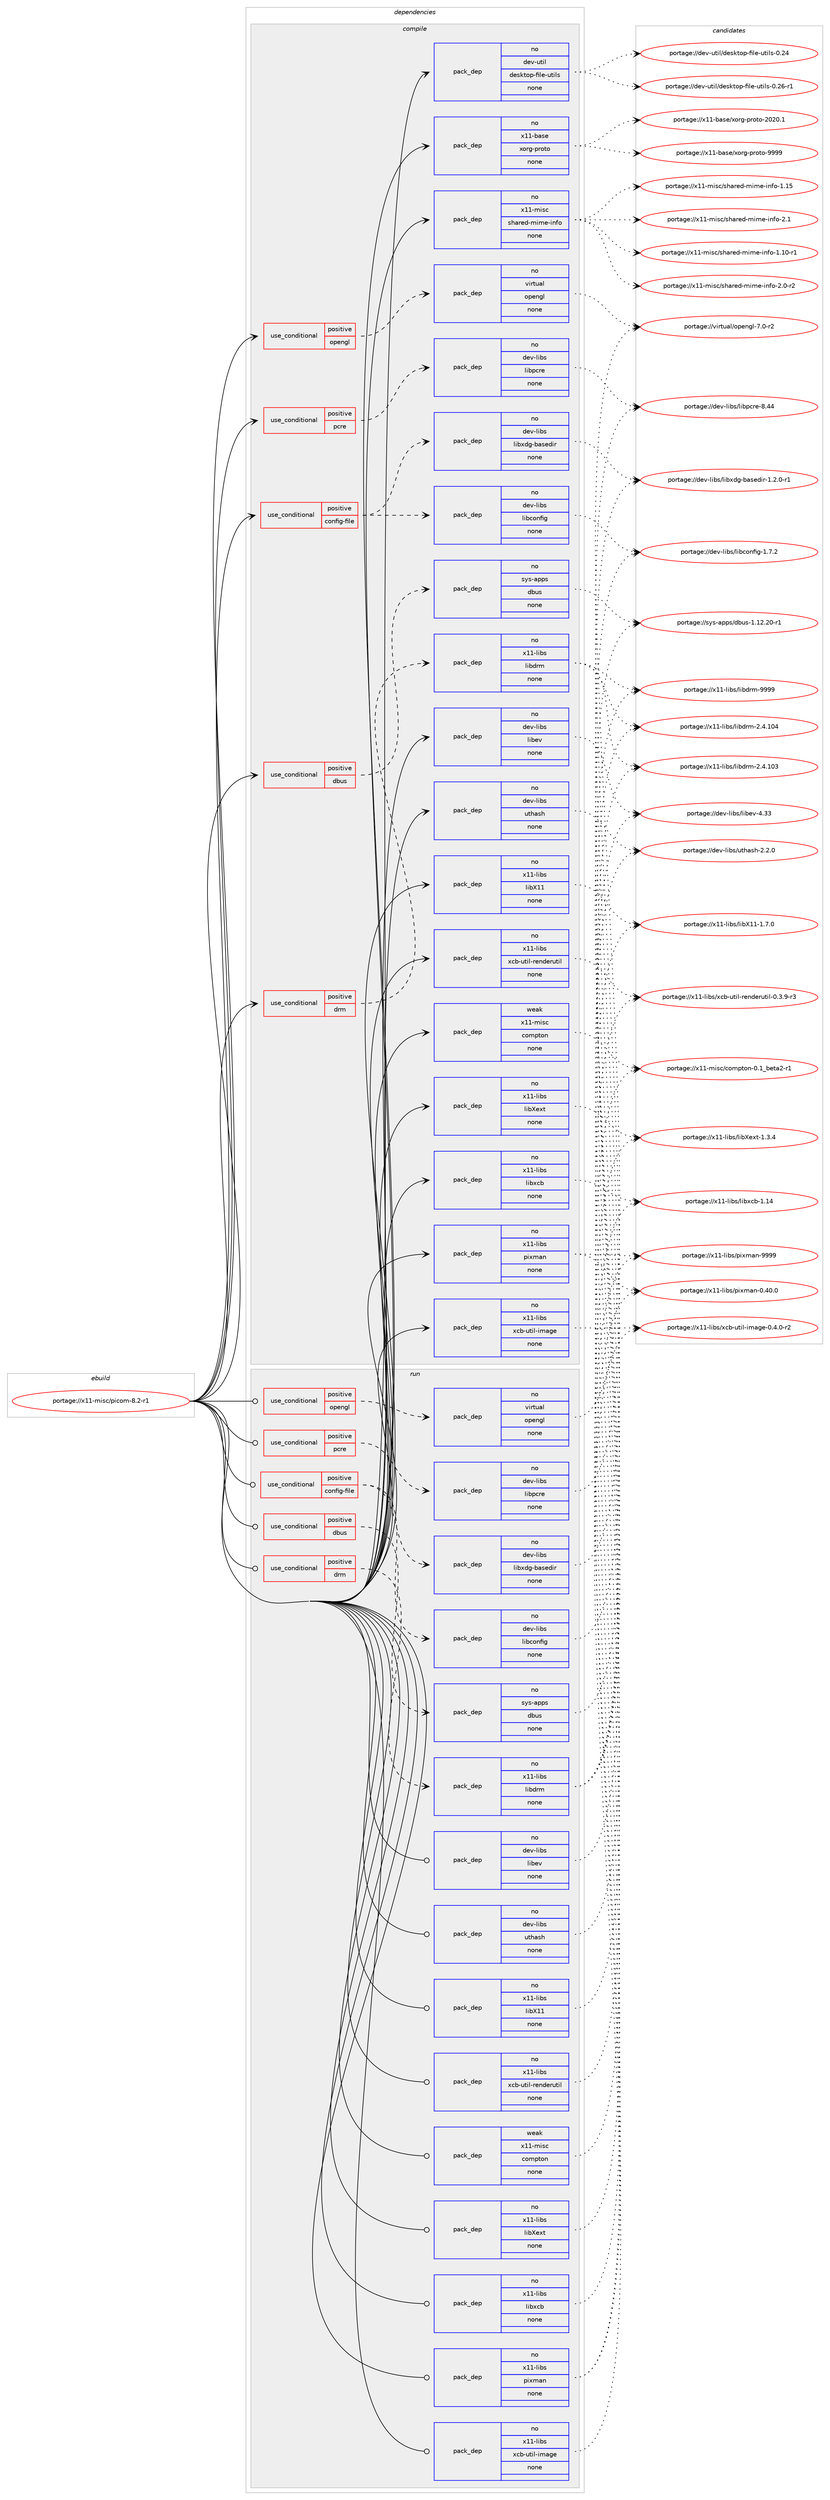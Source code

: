 digraph prolog {

# *************
# Graph options
# *************

newrank=true;
concentrate=true;
compound=true;
graph [rankdir=LR,fontname=Helvetica,fontsize=10,ranksep=1.5];#, ranksep=2.5, nodesep=0.2];
edge  [arrowhead=vee];
node  [fontname=Helvetica,fontsize=10];

# **********
# The ebuild
# **********

subgraph cluster_leftcol {
color=gray;
rank=same;
label=<<i>ebuild</i>>;
id [label="portage://x11-misc/picom-8.2-r1", color=red, width=4, href="../x11-misc/picom-8.2-r1.svg"];
}

# ****************
# The dependencies
# ****************

subgraph cluster_midcol {
color=gray;
label=<<i>dependencies</i>>;
subgraph cluster_compile {
fillcolor="#eeeeee";
style=filled;
label=<<i>compile</i>>;
subgraph cond194 {
dependency1553 [label=<<TABLE BORDER="0" CELLBORDER="1" CELLSPACING="0" CELLPADDING="4"><TR><TD ROWSPAN="3" CELLPADDING="10">use_conditional</TD></TR><TR><TD>positive</TD></TR><TR><TD>config-file</TD></TR></TABLE>>, shape=none, color=red];
subgraph pack1326 {
dependency1554 [label=<<TABLE BORDER="0" CELLBORDER="1" CELLSPACING="0" CELLPADDING="4" WIDTH="220"><TR><TD ROWSPAN="6" CELLPADDING="30">pack_dep</TD></TR><TR><TD WIDTH="110">no</TD></TR><TR><TD>dev-libs</TD></TR><TR><TD>libconfig</TD></TR><TR><TD>none</TD></TR><TR><TD></TD></TR></TABLE>>, shape=none, color=blue];
}
dependency1553:e -> dependency1554:w [weight=20,style="dashed",arrowhead="vee"];
subgraph pack1327 {
dependency1555 [label=<<TABLE BORDER="0" CELLBORDER="1" CELLSPACING="0" CELLPADDING="4" WIDTH="220"><TR><TD ROWSPAN="6" CELLPADDING="30">pack_dep</TD></TR><TR><TD WIDTH="110">no</TD></TR><TR><TD>dev-libs</TD></TR><TR><TD>libxdg-basedir</TD></TR><TR><TD>none</TD></TR><TR><TD></TD></TR></TABLE>>, shape=none, color=blue];
}
dependency1553:e -> dependency1555:w [weight=20,style="dashed",arrowhead="vee"];
}
id:e -> dependency1553:w [weight=20,style="solid",arrowhead="vee"];
subgraph cond195 {
dependency1556 [label=<<TABLE BORDER="0" CELLBORDER="1" CELLSPACING="0" CELLPADDING="4"><TR><TD ROWSPAN="3" CELLPADDING="10">use_conditional</TD></TR><TR><TD>positive</TD></TR><TR><TD>dbus</TD></TR></TABLE>>, shape=none, color=red];
subgraph pack1328 {
dependency1557 [label=<<TABLE BORDER="0" CELLBORDER="1" CELLSPACING="0" CELLPADDING="4" WIDTH="220"><TR><TD ROWSPAN="6" CELLPADDING="30">pack_dep</TD></TR><TR><TD WIDTH="110">no</TD></TR><TR><TD>sys-apps</TD></TR><TR><TD>dbus</TD></TR><TR><TD>none</TD></TR><TR><TD></TD></TR></TABLE>>, shape=none, color=blue];
}
dependency1556:e -> dependency1557:w [weight=20,style="dashed",arrowhead="vee"];
}
id:e -> dependency1556:w [weight=20,style="solid",arrowhead="vee"];
subgraph cond196 {
dependency1558 [label=<<TABLE BORDER="0" CELLBORDER="1" CELLSPACING="0" CELLPADDING="4"><TR><TD ROWSPAN="3" CELLPADDING="10">use_conditional</TD></TR><TR><TD>positive</TD></TR><TR><TD>drm</TD></TR></TABLE>>, shape=none, color=red];
subgraph pack1329 {
dependency1559 [label=<<TABLE BORDER="0" CELLBORDER="1" CELLSPACING="0" CELLPADDING="4" WIDTH="220"><TR><TD ROWSPAN="6" CELLPADDING="30">pack_dep</TD></TR><TR><TD WIDTH="110">no</TD></TR><TR><TD>x11-libs</TD></TR><TR><TD>libdrm</TD></TR><TR><TD>none</TD></TR><TR><TD></TD></TR></TABLE>>, shape=none, color=blue];
}
dependency1558:e -> dependency1559:w [weight=20,style="dashed",arrowhead="vee"];
}
id:e -> dependency1558:w [weight=20,style="solid",arrowhead="vee"];
subgraph cond197 {
dependency1560 [label=<<TABLE BORDER="0" CELLBORDER="1" CELLSPACING="0" CELLPADDING="4"><TR><TD ROWSPAN="3" CELLPADDING="10">use_conditional</TD></TR><TR><TD>positive</TD></TR><TR><TD>opengl</TD></TR></TABLE>>, shape=none, color=red];
subgraph pack1330 {
dependency1561 [label=<<TABLE BORDER="0" CELLBORDER="1" CELLSPACING="0" CELLPADDING="4" WIDTH="220"><TR><TD ROWSPAN="6" CELLPADDING="30">pack_dep</TD></TR><TR><TD WIDTH="110">no</TD></TR><TR><TD>virtual</TD></TR><TR><TD>opengl</TD></TR><TR><TD>none</TD></TR><TR><TD></TD></TR></TABLE>>, shape=none, color=blue];
}
dependency1560:e -> dependency1561:w [weight=20,style="dashed",arrowhead="vee"];
}
id:e -> dependency1560:w [weight=20,style="solid",arrowhead="vee"];
subgraph cond198 {
dependency1562 [label=<<TABLE BORDER="0" CELLBORDER="1" CELLSPACING="0" CELLPADDING="4"><TR><TD ROWSPAN="3" CELLPADDING="10">use_conditional</TD></TR><TR><TD>positive</TD></TR><TR><TD>pcre</TD></TR></TABLE>>, shape=none, color=red];
subgraph pack1331 {
dependency1563 [label=<<TABLE BORDER="0" CELLBORDER="1" CELLSPACING="0" CELLPADDING="4" WIDTH="220"><TR><TD ROWSPAN="6" CELLPADDING="30">pack_dep</TD></TR><TR><TD WIDTH="110">no</TD></TR><TR><TD>dev-libs</TD></TR><TR><TD>libpcre</TD></TR><TR><TD>none</TD></TR><TR><TD></TD></TR></TABLE>>, shape=none, color=blue];
}
dependency1562:e -> dependency1563:w [weight=20,style="dashed",arrowhead="vee"];
}
id:e -> dependency1562:w [weight=20,style="solid",arrowhead="vee"];
subgraph pack1332 {
dependency1564 [label=<<TABLE BORDER="0" CELLBORDER="1" CELLSPACING="0" CELLPADDING="4" WIDTH="220"><TR><TD ROWSPAN="6" CELLPADDING="30">pack_dep</TD></TR><TR><TD WIDTH="110">no</TD></TR><TR><TD>dev-libs</TD></TR><TR><TD>libev</TD></TR><TR><TD>none</TD></TR><TR><TD></TD></TR></TABLE>>, shape=none, color=blue];
}
id:e -> dependency1564:w [weight=20,style="solid",arrowhead="vee"];
subgraph pack1333 {
dependency1565 [label=<<TABLE BORDER="0" CELLBORDER="1" CELLSPACING="0" CELLPADDING="4" WIDTH="220"><TR><TD ROWSPAN="6" CELLPADDING="30">pack_dep</TD></TR><TR><TD WIDTH="110">no</TD></TR><TR><TD>dev-libs</TD></TR><TR><TD>uthash</TD></TR><TR><TD>none</TD></TR><TR><TD></TD></TR></TABLE>>, shape=none, color=blue];
}
id:e -> dependency1565:w [weight=20,style="solid",arrowhead="vee"];
subgraph pack1334 {
dependency1566 [label=<<TABLE BORDER="0" CELLBORDER="1" CELLSPACING="0" CELLPADDING="4" WIDTH="220"><TR><TD ROWSPAN="6" CELLPADDING="30">pack_dep</TD></TR><TR><TD WIDTH="110">no</TD></TR><TR><TD>dev-util</TD></TR><TR><TD>desktop-file-utils</TD></TR><TR><TD>none</TD></TR><TR><TD></TD></TR></TABLE>>, shape=none, color=blue];
}
id:e -> dependency1566:w [weight=20,style="solid",arrowhead="vee"];
subgraph pack1335 {
dependency1567 [label=<<TABLE BORDER="0" CELLBORDER="1" CELLSPACING="0" CELLPADDING="4" WIDTH="220"><TR><TD ROWSPAN="6" CELLPADDING="30">pack_dep</TD></TR><TR><TD WIDTH="110">no</TD></TR><TR><TD>x11-base</TD></TR><TR><TD>xorg-proto</TD></TR><TR><TD>none</TD></TR><TR><TD></TD></TR></TABLE>>, shape=none, color=blue];
}
id:e -> dependency1567:w [weight=20,style="solid",arrowhead="vee"];
subgraph pack1336 {
dependency1568 [label=<<TABLE BORDER="0" CELLBORDER="1" CELLSPACING="0" CELLPADDING="4" WIDTH="220"><TR><TD ROWSPAN="6" CELLPADDING="30">pack_dep</TD></TR><TR><TD WIDTH="110">no</TD></TR><TR><TD>x11-libs</TD></TR><TR><TD>libX11</TD></TR><TR><TD>none</TD></TR><TR><TD></TD></TR></TABLE>>, shape=none, color=blue];
}
id:e -> dependency1568:w [weight=20,style="solid",arrowhead="vee"];
subgraph pack1337 {
dependency1569 [label=<<TABLE BORDER="0" CELLBORDER="1" CELLSPACING="0" CELLPADDING="4" WIDTH="220"><TR><TD ROWSPAN="6" CELLPADDING="30">pack_dep</TD></TR><TR><TD WIDTH="110">no</TD></TR><TR><TD>x11-libs</TD></TR><TR><TD>libXext</TD></TR><TR><TD>none</TD></TR><TR><TD></TD></TR></TABLE>>, shape=none, color=blue];
}
id:e -> dependency1569:w [weight=20,style="solid",arrowhead="vee"];
subgraph pack1338 {
dependency1570 [label=<<TABLE BORDER="0" CELLBORDER="1" CELLSPACING="0" CELLPADDING="4" WIDTH="220"><TR><TD ROWSPAN="6" CELLPADDING="30">pack_dep</TD></TR><TR><TD WIDTH="110">no</TD></TR><TR><TD>x11-libs</TD></TR><TR><TD>libxcb</TD></TR><TR><TD>none</TD></TR><TR><TD></TD></TR></TABLE>>, shape=none, color=blue];
}
id:e -> dependency1570:w [weight=20,style="solid",arrowhead="vee"];
subgraph pack1339 {
dependency1571 [label=<<TABLE BORDER="0" CELLBORDER="1" CELLSPACING="0" CELLPADDING="4" WIDTH="220"><TR><TD ROWSPAN="6" CELLPADDING="30">pack_dep</TD></TR><TR><TD WIDTH="110">no</TD></TR><TR><TD>x11-libs</TD></TR><TR><TD>pixman</TD></TR><TR><TD>none</TD></TR><TR><TD></TD></TR></TABLE>>, shape=none, color=blue];
}
id:e -> dependency1571:w [weight=20,style="solid",arrowhead="vee"];
subgraph pack1340 {
dependency1572 [label=<<TABLE BORDER="0" CELLBORDER="1" CELLSPACING="0" CELLPADDING="4" WIDTH="220"><TR><TD ROWSPAN="6" CELLPADDING="30">pack_dep</TD></TR><TR><TD WIDTH="110">no</TD></TR><TR><TD>x11-libs</TD></TR><TR><TD>xcb-util-image</TD></TR><TR><TD>none</TD></TR><TR><TD></TD></TR></TABLE>>, shape=none, color=blue];
}
id:e -> dependency1572:w [weight=20,style="solid",arrowhead="vee"];
subgraph pack1341 {
dependency1573 [label=<<TABLE BORDER="0" CELLBORDER="1" CELLSPACING="0" CELLPADDING="4" WIDTH="220"><TR><TD ROWSPAN="6" CELLPADDING="30">pack_dep</TD></TR><TR><TD WIDTH="110">no</TD></TR><TR><TD>x11-libs</TD></TR><TR><TD>xcb-util-renderutil</TD></TR><TR><TD>none</TD></TR><TR><TD></TD></TR></TABLE>>, shape=none, color=blue];
}
id:e -> dependency1573:w [weight=20,style="solid",arrowhead="vee"];
subgraph pack1342 {
dependency1574 [label=<<TABLE BORDER="0" CELLBORDER="1" CELLSPACING="0" CELLPADDING="4" WIDTH="220"><TR><TD ROWSPAN="6" CELLPADDING="30">pack_dep</TD></TR><TR><TD WIDTH="110">no</TD></TR><TR><TD>x11-misc</TD></TR><TR><TD>shared-mime-info</TD></TR><TR><TD>none</TD></TR><TR><TD></TD></TR></TABLE>>, shape=none, color=blue];
}
id:e -> dependency1574:w [weight=20,style="solid",arrowhead="vee"];
subgraph pack1343 {
dependency1575 [label=<<TABLE BORDER="0" CELLBORDER="1" CELLSPACING="0" CELLPADDING="4" WIDTH="220"><TR><TD ROWSPAN="6" CELLPADDING="30">pack_dep</TD></TR><TR><TD WIDTH="110">weak</TD></TR><TR><TD>x11-misc</TD></TR><TR><TD>compton</TD></TR><TR><TD>none</TD></TR><TR><TD></TD></TR></TABLE>>, shape=none, color=blue];
}
id:e -> dependency1575:w [weight=20,style="solid",arrowhead="vee"];
}
subgraph cluster_compileandrun {
fillcolor="#eeeeee";
style=filled;
label=<<i>compile and run</i>>;
}
subgraph cluster_run {
fillcolor="#eeeeee";
style=filled;
label=<<i>run</i>>;
subgraph cond199 {
dependency1576 [label=<<TABLE BORDER="0" CELLBORDER="1" CELLSPACING="0" CELLPADDING="4"><TR><TD ROWSPAN="3" CELLPADDING="10">use_conditional</TD></TR><TR><TD>positive</TD></TR><TR><TD>config-file</TD></TR></TABLE>>, shape=none, color=red];
subgraph pack1344 {
dependency1577 [label=<<TABLE BORDER="0" CELLBORDER="1" CELLSPACING="0" CELLPADDING="4" WIDTH="220"><TR><TD ROWSPAN="6" CELLPADDING="30">pack_dep</TD></TR><TR><TD WIDTH="110">no</TD></TR><TR><TD>dev-libs</TD></TR><TR><TD>libconfig</TD></TR><TR><TD>none</TD></TR><TR><TD></TD></TR></TABLE>>, shape=none, color=blue];
}
dependency1576:e -> dependency1577:w [weight=20,style="dashed",arrowhead="vee"];
subgraph pack1345 {
dependency1578 [label=<<TABLE BORDER="0" CELLBORDER="1" CELLSPACING="0" CELLPADDING="4" WIDTH="220"><TR><TD ROWSPAN="6" CELLPADDING="30">pack_dep</TD></TR><TR><TD WIDTH="110">no</TD></TR><TR><TD>dev-libs</TD></TR><TR><TD>libxdg-basedir</TD></TR><TR><TD>none</TD></TR><TR><TD></TD></TR></TABLE>>, shape=none, color=blue];
}
dependency1576:e -> dependency1578:w [weight=20,style="dashed",arrowhead="vee"];
}
id:e -> dependency1576:w [weight=20,style="solid",arrowhead="odot"];
subgraph cond200 {
dependency1579 [label=<<TABLE BORDER="0" CELLBORDER="1" CELLSPACING="0" CELLPADDING="4"><TR><TD ROWSPAN="3" CELLPADDING="10">use_conditional</TD></TR><TR><TD>positive</TD></TR><TR><TD>dbus</TD></TR></TABLE>>, shape=none, color=red];
subgraph pack1346 {
dependency1580 [label=<<TABLE BORDER="0" CELLBORDER="1" CELLSPACING="0" CELLPADDING="4" WIDTH="220"><TR><TD ROWSPAN="6" CELLPADDING="30">pack_dep</TD></TR><TR><TD WIDTH="110">no</TD></TR><TR><TD>sys-apps</TD></TR><TR><TD>dbus</TD></TR><TR><TD>none</TD></TR><TR><TD></TD></TR></TABLE>>, shape=none, color=blue];
}
dependency1579:e -> dependency1580:w [weight=20,style="dashed",arrowhead="vee"];
}
id:e -> dependency1579:w [weight=20,style="solid",arrowhead="odot"];
subgraph cond201 {
dependency1581 [label=<<TABLE BORDER="0" CELLBORDER="1" CELLSPACING="0" CELLPADDING="4"><TR><TD ROWSPAN="3" CELLPADDING="10">use_conditional</TD></TR><TR><TD>positive</TD></TR><TR><TD>drm</TD></TR></TABLE>>, shape=none, color=red];
subgraph pack1347 {
dependency1582 [label=<<TABLE BORDER="0" CELLBORDER="1" CELLSPACING="0" CELLPADDING="4" WIDTH="220"><TR><TD ROWSPAN="6" CELLPADDING="30">pack_dep</TD></TR><TR><TD WIDTH="110">no</TD></TR><TR><TD>x11-libs</TD></TR><TR><TD>libdrm</TD></TR><TR><TD>none</TD></TR><TR><TD></TD></TR></TABLE>>, shape=none, color=blue];
}
dependency1581:e -> dependency1582:w [weight=20,style="dashed",arrowhead="vee"];
}
id:e -> dependency1581:w [weight=20,style="solid",arrowhead="odot"];
subgraph cond202 {
dependency1583 [label=<<TABLE BORDER="0" CELLBORDER="1" CELLSPACING="0" CELLPADDING="4"><TR><TD ROWSPAN="3" CELLPADDING="10">use_conditional</TD></TR><TR><TD>positive</TD></TR><TR><TD>opengl</TD></TR></TABLE>>, shape=none, color=red];
subgraph pack1348 {
dependency1584 [label=<<TABLE BORDER="0" CELLBORDER="1" CELLSPACING="0" CELLPADDING="4" WIDTH="220"><TR><TD ROWSPAN="6" CELLPADDING="30">pack_dep</TD></TR><TR><TD WIDTH="110">no</TD></TR><TR><TD>virtual</TD></TR><TR><TD>opengl</TD></TR><TR><TD>none</TD></TR><TR><TD></TD></TR></TABLE>>, shape=none, color=blue];
}
dependency1583:e -> dependency1584:w [weight=20,style="dashed",arrowhead="vee"];
}
id:e -> dependency1583:w [weight=20,style="solid",arrowhead="odot"];
subgraph cond203 {
dependency1585 [label=<<TABLE BORDER="0" CELLBORDER="1" CELLSPACING="0" CELLPADDING="4"><TR><TD ROWSPAN="3" CELLPADDING="10">use_conditional</TD></TR><TR><TD>positive</TD></TR><TR><TD>pcre</TD></TR></TABLE>>, shape=none, color=red];
subgraph pack1349 {
dependency1586 [label=<<TABLE BORDER="0" CELLBORDER="1" CELLSPACING="0" CELLPADDING="4" WIDTH="220"><TR><TD ROWSPAN="6" CELLPADDING="30">pack_dep</TD></TR><TR><TD WIDTH="110">no</TD></TR><TR><TD>dev-libs</TD></TR><TR><TD>libpcre</TD></TR><TR><TD>none</TD></TR><TR><TD></TD></TR></TABLE>>, shape=none, color=blue];
}
dependency1585:e -> dependency1586:w [weight=20,style="dashed",arrowhead="vee"];
}
id:e -> dependency1585:w [weight=20,style="solid",arrowhead="odot"];
subgraph pack1350 {
dependency1587 [label=<<TABLE BORDER="0" CELLBORDER="1" CELLSPACING="0" CELLPADDING="4" WIDTH="220"><TR><TD ROWSPAN="6" CELLPADDING="30">pack_dep</TD></TR><TR><TD WIDTH="110">no</TD></TR><TR><TD>dev-libs</TD></TR><TR><TD>libev</TD></TR><TR><TD>none</TD></TR><TR><TD></TD></TR></TABLE>>, shape=none, color=blue];
}
id:e -> dependency1587:w [weight=20,style="solid",arrowhead="odot"];
subgraph pack1351 {
dependency1588 [label=<<TABLE BORDER="0" CELLBORDER="1" CELLSPACING="0" CELLPADDING="4" WIDTH="220"><TR><TD ROWSPAN="6" CELLPADDING="30">pack_dep</TD></TR><TR><TD WIDTH="110">no</TD></TR><TR><TD>dev-libs</TD></TR><TR><TD>uthash</TD></TR><TR><TD>none</TD></TR><TR><TD></TD></TR></TABLE>>, shape=none, color=blue];
}
id:e -> dependency1588:w [weight=20,style="solid",arrowhead="odot"];
subgraph pack1352 {
dependency1589 [label=<<TABLE BORDER="0" CELLBORDER="1" CELLSPACING="0" CELLPADDING="4" WIDTH="220"><TR><TD ROWSPAN="6" CELLPADDING="30">pack_dep</TD></TR><TR><TD WIDTH="110">no</TD></TR><TR><TD>x11-libs</TD></TR><TR><TD>libX11</TD></TR><TR><TD>none</TD></TR><TR><TD></TD></TR></TABLE>>, shape=none, color=blue];
}
id:e -> dependency1589:w [weight=20,style="solid",arrowhead="odot"];
subgraph pack1353 {
dependency1590 [label=<<TABLE BORDER="0" CELLBORDER="1" CELLSPACING="0" CELLPADDING="4" WIDTH="220"><TR><TD ROWSPAN="6" CELLPADDING="30">pack_dep</TD></TR><TR><TD WIDTH="110">no</TD></TR><TR><TD>x11-libs</TD></TR><TR><TD>libXext</TD></TR><TR><TD>none</TD></TR><TR><TD></TD></TR></TABLE>>, shape=none, color=blue];
}
id:e -> dependency1590:w [weight=20,style="solid",arrowhead="odot"];
subgraph pack1354 {
dependency1591 [label=<<TABLE BORDER="0" CELLBORDER="1" CELLSPACING="0" CELLPADDING="4" WIDTH="220"><TR><TD ROWSPAN="6" CELLPADDING="30">pack_dep</TD></TR><TR><TD WIDTH="110">no</TD></TR><TR><TD>x11-libs</TD></TR><TR><TD>libxcb</TD></TR><TR><TD>none</TD></TR><TR><TD></TD></TR></TABLE>>, shape=none, color=blue];
}
id:e -> dependency1591:w [weight=20,style="solid",arrowhead="odot"];
subgraph pack1355 {
dependency1592 [label=<<TABLE BORDER="0" CELLBORDER="1" CELLSPACING="0" CELLPADDING="4" WIDTH="220"><TR><TD ROWSPAN="6" CELLPADDING="30">pack_dep</TD></TR><TR><TD WIDTH="110">no</TD></TR><TR><TD>x11-libs</TD></TR><TR><TD>pixman</TD></TR><TR><TD>none</TD></TR><TR><TD></TD></TR></TABLE>>, shape=none, color=blue];
}
id:e -> dependency1592:w [weight=20,style="solid",arrowhead="odot"];
subgraph pack1356 {
dependency1593 [label=<<TABLE BORDER="0" CELLBORDER="1" CELLSPACING="0" CELLPADDING="4" WIDTH="220"><TR><TD ROWSPAN="6" CELLPADDING="30">pack_dep</TD></TR><TR><TD WIDTH="110">no</TD></TR><TR><TD>x11-libs</TD></TR><TR><TD>xcb-util-image</TD></TR><TR><TD>none</TD></TR><TR><TD></TD></TR></TABLE>>, shape=none, color=blue];
}
id:e -> dependency1593:w [weight=20,style="solid",arrowhead="odot"];
subgraph pack1357 {
dependency1594 [label=<<TABLE BORDER="0" CELLBORDER="1" CELLSPACING="0" CELLPADDING="4" WIDTH="220"><TR><TD ROWSPAN="6" CELLPADDING="30">pack_dep</TD></TR><TR><TD WIDTH="110">no</TD></TR><TR><TD>x11-libs</TD></TR><TR><TD>xcb-util-renderutil</TD></TR><TR><TD>none</TD></TR><TR><TD></TD></TR></TABLE>>, shape=none, color=blue];
}
id:e -> dependency1594:w [weight=20,style="solid",arrowhead="odot"];
subgraph pack1358 {
dependency1595 [label=<<TABLE BORDER="0" CELLBORDER="1" CELLSPACING="0" CELLPADDING="4" WIDTH="220"><TR><TD ROWSPAN="6" CELLPADDING="30">pack_dep</TD></TR><TR><TD WIDTH="110">weak</TD></TR><TR><TD>x11-misc</TD></TR><TR><TD>compton</TD></TR><TR><TD>none</TD></TR><TR><TD></TD></TR></TABLE>>, shape=none, color=blue];
}
id:e -> dependency1595:w [weight=20,style="solid",arrowhead="odot"];
}
}

# **************
# The candidates
# **************

subgraph cluster_choices {
rank=same;
color=gray;
label=<<i>candidates</i>>;

subgraph choice1326 {
color=black;
nodesep=1;
choice1001011184510810598115471081059899111110102105103454946554650 [label="portage://dev-libs/libconfig-1.7.2", color=red, width=4,href="../dev-libs/libconfig-1.7.2.svg"];
dependency1554:e -> choice1001011184510810598115471081059899111110102105103454946554650:w [style=dotted,weight="100"];
}
subgraph choice1327 {
color=black;
nodesep=1;
choice100101118451081059811547108105981201001034598971151011001051144549465046484511449 [label="portage://dev-libs/libxdg-basedir-1.2.0-r1", color=red, width=4,href="../dev-libs/libxdg-basedir-1.2.0-r1.svg"];
dependency1555:e -> choice100101118451081059811547108105981201001034598971151011001051144549465046484511449:w [style=dotted,weight="100"];
}
subgraph choice1328 {
color=black;
nodesep=1;
choice1151211154597112112115471009811711545494649504650484511449 [label="portage://sys-apps/dbus-1.12.20-r1", color=red, width=4,href="../sys-apps/dbus-1.12.20-r1.svg"];
dependency1557:e -> choice1151211154597112112115471009811711545494649504650484511449:w [style=dotted,weight="100"];
}
subgraph choice1329 {
color=black;
nodesep=1;
choice1204949451081059811547108105981001141094557575757 [label="portage://x11-libs/libdrm-9999", color=red, width=4,href="../x11-libs/libdrm-9999.svg"];
choice1204949451081059811547108105981001141094550465246494852 [label="portage://x11-libs/libdrm-2.4.104", color=red, width=4,href="../x11-libs/libdrm-2.4.104.svg"];
choice1204949451081059811547108105981001141094550465246494851 [label="portage://x11-libs/libdrm-2.4.103", color=red, width=4,href="../x11-libs/libdrm-2.4.103.svg"];
dependency1559:e -> choice1204949451081059811547108105981001141094557575757:w [style=dotted,weight="100"];
dependency1559:e -> choice1204949451081059811547108105981001141094550465246494852:w [style=dotted,weight="100"];
dependency1559:e -> choice1204949451081059811547108105981001141094550465246494851:w [style=dotted,weight="100"];
}
subgraph choice1330 {
color=black;
nodesep=1;
choice1181051141161179710847111112101110103108455546484511450 [label="portage://virtual/opengl-7.0-r2", color=red, width=4,href="../virtual/opengl-7.0-r2.svg"];
dependency1561:e -> choice1181051141161179710847111112101110103108455546484511450:w [style=dotted,weight="100"];
}
subgraph choice1331 {
color=black;
nodesep=1;
choice10010111845108105981154710810598112991141014556465252 [label="portage://dev-libs/libpcre-8.44", color=red, width=4,href="../dev-libs/libpcre-8.44.svg"];
dependency1563:e -> choice10010111845108105981154710810598112991141014556465252:w [style=dotted,weight="100"];
}
subgraph choice1332 {
color=black;
nodesep=1;
choice100101118451081059811547108105981011184552465151 [label="portage://dev-libs/libev-4.33", color=red, width=4,href="../dev-libs/libev-4.33.svg"];
dependency1564:e -> choice100101118451081059811547108105981011184552465151:w [style=dotted,weight="100"];
}
subgraph choice1333 {
color=black;
nodesep=1;
choice10010111845108105981154711711610497115104455046504648 [label="portage://dev-libs/uthash-2.2.0", color=red, width=4,href="../dev-libs/uthash-2.2.0.svg"];
dependency1565:e -> choice10010111845108105981154711711610497115104455046504648:w [style=dotted,weight="100"];
}
subgraph choice1334 {
color=black;
nodesep=1;
choice1001011184511711610510847100101115107116111112451021051081014511711610510811545484650544511449 [label="portage://dev-util/desktop-file-utils-0.26-r1", color=red, width=4,href="../dev-util/desktop-file-utils-0.26-r1.svg"];
choice100101118451171161051084710010111510711611111245102105108101451171161051081154548465052 [label="portage://dev-util/desktop-file-utils-0.24", color=red, width=4,href="../dev-util/desktop-file-utils-0.24.svg"];
dependency1566:e -> choice1001011184511711610510847100101115107116111112451021051081014511711610510811545484650544511449:w [style=dotted,weight="100"];
dependency1566:e -> choice100101118451171161051084710010111510711611111245102105108101451171161051081154548465052:w [style=dotted,weight="100"];
}
subgraph choice1335 {
color=black;
nodesep=1;
choice120494945989711510147120111114103451121141111161114557575757 [label="portage://x11-base/xorg-proto-9999", color=red, width=4,href="../x11-base/xorg-proto-9999.svg"];
choice1204949459897115101471201111141034511211411111611145504850484649 [label="portage://x11-base/xorg-proto-2020.1", color=red, width=4,href="../x11-base/xorg-proto-2020.1.svg"];
dependency1567:e -> choice120494945989711510147120111114103451121141111161114557575757:w [style=dotted,weight="100"];
dependency1567:e -> choice1204949459897115101471201111141034511211411111611145504850484649:w [style=dotted,weight="100"];
}
subgraph choice1336 {
color=black;
nodesep=1;
choice120494945108105981154710810598884949454946554648 [label="portage://x11-libs/libX11-1.7.0", color=red, width=4,href="../x11-libs/libX11-1.7.0.svg"];
dependency1568:e -> choice120494945108105981154710810598884949454946554648:w [style=dotted,weight="100"];
}
subgraph choice1337 {
color=black;
nodesep=1;
choice12049494510810598115471081059888101120116454946514652 [label="portage://x11-libs/libXext-1.3.4", color=red, width=4,href="../x11-libs/libXext-1.3.4.svg"];
dependency1569:e -> choice12049494510810598115471081059888101120116454946514652:w [style=dotted,weight="100"];
}
subgraph choice1338 {
color=black;
nodesep=1;
choice12049494510810598115471081059812099984549464952 [label="portage://x11-libs/libxcb-1.14", color=red, width=4,href="../x11-libs/libxcb-1.14.svg"];
dependency1570:e -> choice12049494510810598115471081059812099984549464952:w [style=dotted,weight="100"];
}
subgraph choice1339 {
color=black;
nodesep=1;
choice1204949451081059811547112105120109971104557575757 [label="portage://x11-libs/pixman-9999", color=red, width=4,href="../x11-libs/pixman-9999.svg"];
choice12049494510810598115471121051201099711045484652484648 [label="portage://x11-libs/pixman-0.40.0", color=red, width=4,href="../x11-libs/pixman-0.40.0.svg"];
dependency1571:e -> choice1204949451081059811547112105120109971104557575757:w [style=dotted,weight="100"];
dependency1571:e -> choice12049494510810598115471121051201099711045484652484648:w [style=dotted,weight="100"];
}
subgraph choice1340 {
color=black;
nodesep=1;
choice120494945108105981154712099984511711610510845105109971031014548465246484511450 [label="portage://x11-libs/xcb-util-image-0.4.0-r2", color=red, width=4,href="../x11-libs/xcb-util-image-0.4.0-r2.svg"];
dependency1572:e -> choice120494945108105981154712099984511711610510845105109971031014548465246484511450:w [style=dotted,weight="100"];
}
subgraph choice1341 {
color=black;
nodesep=1;
choice1204949451081059811547120999845117116105108451141011101001011141171161051084548465146574511451 [label="portage://x11-libs/xcb-util-renderutil-0.3.9-r3", color=red, width=4,href="../x11-libs/xcb-util-renderutil-0.3.9-r3.svg"];
dependency1573:e -> choice1204949451081059811547120999845117116105108451141011101001011141171161051084548465146574511451:w [style=dotted,weight="100"];
}
subgraph choice1342 {
color=black;
nodesep=1;
choice120494945109105115994711510497114101100451091051091014510511010211145504649 [label="portage://x11-misc/shared-mime-info-2.1", color=red, width=4,href="../x11-misc/shared-mime-info-2.1.svg"];
choice1204949451091051159947115104971141011004510910510910145105110102111455046484511450 [label="portage://x11-misc/shared-mime-info-2.0-r2", color=red, width=4,href="../x11-misc/shared-mime-info-2.0-r2.svg"];
choice12049494510910511599471151049711410110045109105109101451051101021114549464953 [label="portage://x11-misc/shared-mime-info-1.15", color=red, width=4,href="../x11-misc/shared-mime-info-1.15.svg"];
choice120494945109105115994711510497114101100451091051091014510511010211145494649484511449 [label="portage://x11-misc/shared-mime-info-1.10-r1", color=red, width=4,href="../x11-misc/shared-mime-info-1.10-r1.svg"];
dependency1574:e -> choice120494945109105115994711510497114101100451091051091014510511010211145504649:w [style=dotted,weight="100"];
dependency1574:e -> choice1204949451091051159947115104971141011004510910510910145105110102111455046484511450:w [style=dotted,weight="100"];
dependency1574:e -> choice12049494510910511599471151049711410110045109105109101451051101021114549464953:w [style=dotted,weight="100"];
dependency1574:e -> choice120494945109105115994711510497114101100451091051091014510511010211145494649484511449:w [style=dotted,weight="100"];
}
subgraph choice1343 {
color=black;
nodesep=1;
choice12049494510910511599479911110911211611111045484649959810111697504511449 [label="portage://x11-misc/compton-0.1_beta2-r1", color=red, width=4,href="../x11-misc/compton-0.1_beta2-r1.svg"];
dependency1575:e -> choice12049494510910511599479911110911211611111045484649959810111697504511449:w [style=dotted,weight="100"];
}
subgraph choice1344 {
color=black;
nodesep=1;
choice1001011184510810598115471081059899111110102105103454946554650 [label="portage://dev-libs/libconfig-1.7.2", color=red, width=4,href="../dev-libs/libconfig-1.7.2.svg"];
dependency1577:e -> choice1001011184510810598115471081059899111110102105103454946554650:w [style=dotted,weight="100"];
}
subgraph choice1345 {
color=black;
nodesep=1;
choice100101118451081059811547108105981201001034598971151011001051144549465046484511449 [label="portage://dev-libs/libxdg-basedir-1.2.0-r1", color=red, width=4,href="../dev-libs/libxdg-basedir-1.2.0-r1.svg"];
dependency1578:e -> choice100101118451081059811547108105981201001034598971151011001051144549465046484511449:w [style=dotted,weight="100"];
}
subgraph choice1346 {
color=black;
nodesep=1;
choice1151211154597112112115471009811711545494649504650484511449 [label="portage://sys-apps/dbus-1.12.20-r1", color=red, width=4,href="../sys-apps/dbus-1.12.20-r1.svg"];
dependency1580:e -> choice1151211154597112112115471009811711545494649504650484511449:w [style=dotted,weight="100"];
}
subgraph choice1347 {
color=black;
nodesep=1;
choice1204949451081059811547108105981001141094557575757 [label="portage://x11-libs/libdrm-9999", color=red, width=4,href="../x11-libs/libdrm-9999.svg"];
choice1204949451081059811547108105981001141094550465246494852 [label="portage://x11-libs/libdrm-2.4.104", color=red, width=4,href="../x11-libs/libdrm-2.4.104.svg"];
choice1204949451081059811547108105981001141094550465246494851 [label="portage://x11-libs/libdrm-2.4.103", color=red, width=4,href="../x11-libs/libdrm-2.4.103.svg"];
dependency1582:e -> choice1204949451081059811547108105981001141094557575757:w [style=dotted,weight="100"];
dependency1582:e -> choice1204949451081059811547108105981001141094550465246494852:w [style=dotted,weight="100"];
dependency1582:e -> choice1204949451081059811547108105981001141094550465246494851:w [style=dotted,weight="100"];
}
subgraph choice1348 {
color=black;
nodesep=1;
choice1181051141161179710847111112101110103108455546484511450 [label="portage://virtual/opengl-7.0-r2", color=red, width=4,href="../virtual/opengl-7.0-r2.svg"];
dependency1584:e -> choice1181051141161179710847111112101110103108455546484511450:w [style=dotted,weight="100"];
}
subgraph choice1349 {
color=black;
nodesep=1;
choice10010111845108105981154710810598112991141014556465252 [label="portage://dev-libs/libpcre-8.44", color=red, width=4,href="../dev-libs/libpcre-8.44.svg"];
dependency1586:e -> choice10010111845108105981154710810598112991141014556465252:w [style=dotted,weight="100"];
}
subgraph choice1350 {
color=black;
nodesep=1;
choice100101118451081059811547108105981011184552465151 [label="portage://dev-libs/libev-4.33", color=red, width=4,href="../dev-libs/libev-4.33.svg"];
dependency1587:e -> choice100101118451081059811547108105981011184552465151:w [style=dotted,weight="100"];
}
subgraph choice1351 {
color=black;
nodesep=1;
choice10010111845108105981154711711610497115104455046504648 [label="portage://dev-libs/uthash-2.2.0", color=red, width=4,href="../dev-libs/uthash-2.2.0.svg"];
dependency1588:e -> choice10010111845108105981154711711610497115104455046504648:w [style=dotted,weight="100"];
}
subgraph choice1352 {
color=black;
nodesep=1;
choice120494945108105981154710810598884949454946554648 [label="portage://x11-libs/libX11-1.7.0", color=red, width=4,href="../x11-libs/libX11-1.7.0.svg"];
dependency1589:e -> choice120494945108105981154710810598884949454946554648:w [style=dotted,weight="100"];
}
subgraph choice1353 {
color=black;
nodesep=1;
choice12049494510810598115471081059888101120116454946514652 [label="portage://x11-libs/libXext-1.3.4", color=red, width=4,href="../x11-libs/libXext-1.3.4.svg"];
dependency1590:e -> choice12049494510810598115471081059888101120116454946514652:w [style=dotted,weight="100"];
}
subgraph choice1354 {
color=black;
nodesep=1;
choice12049494510810598115471081059812099984549464952 [label="portage://x11-libs/libxcb-1.14", color=red, width=4,href="../x11-libs/libxcb-1.14.svg"];
dependency1591:e -> choice12049494510810598115471081059812099984549464952:w [style=dotted,weight="100"];
}
subgraph choice1355 {
color=black;
nodesep=1;
choice1204949451081059811547112105120109971104557575757 [label="portage://x11-libs/pixman-9999", color=red, width=4,href="../x11-libs/pixman-9999.svg"];
choice12049494510810598115471121051201099711045484652484648 [label="portage://x11-libs/pixman-0.40.0", color=red, width=4,href="../x11-libs/pixman-0.40.0.svg"];
dependency1592:e -> choice1204949451081059811547112105120109971104557575757:w [style=dotted,weight="100"];
dependency1592:e -> choice12049494510810598115471121051201099711045484652484648:w [style=dotted,weight="100"];
}
subgraph choice1356 {
color=black;
nodesep=1;
choice120494945108105981154712099984511711610510845105109971031014548465246484511450 [label="portage://x11-libs/xcb-util-image-0.4.0-r2", color=red, width=4,href="../x11-libs/xcb-util-image-0.4.0-r2.svg"];
dependency1593:e -> choice120494945108105981154712099984511711610510845105109971031014548465246484511450:w [style=dotted,weight="100"];
}
subgraph choice1357 {
color=black;
nodesep=1;
choice1204949451081059811547120999845117116105108451141011101001011141171161051084548465146574511451 [label="portage://x11-libs/xcb-util-renderutil-0.3.9-r3", color=red, width=4,href="../x11-libs/xcb-util-renderutil-0.3.9-r3.svg"];
dependency1594:e -> choice1204949451081059811547120999845117116105108451141011101001011141171161051084548465146574511451:w [style=dotted,weight="100"];
}
subgraph choice1358 {
color=black;
nodesep=1;
choice12049494510910511599479911110911211611111045484649959810111697504511449 [label="portage://x11-misc/compton-0.1_beta2-r1", color=red, width=4,href="../x11-misc/compton-0.1_beta2-r1.svg"];
dependency1595:e -> choice12049494510910511599479911110911211611111045484649959810111697504511449:w [style=dotted,weight="100"];
}
}

}
